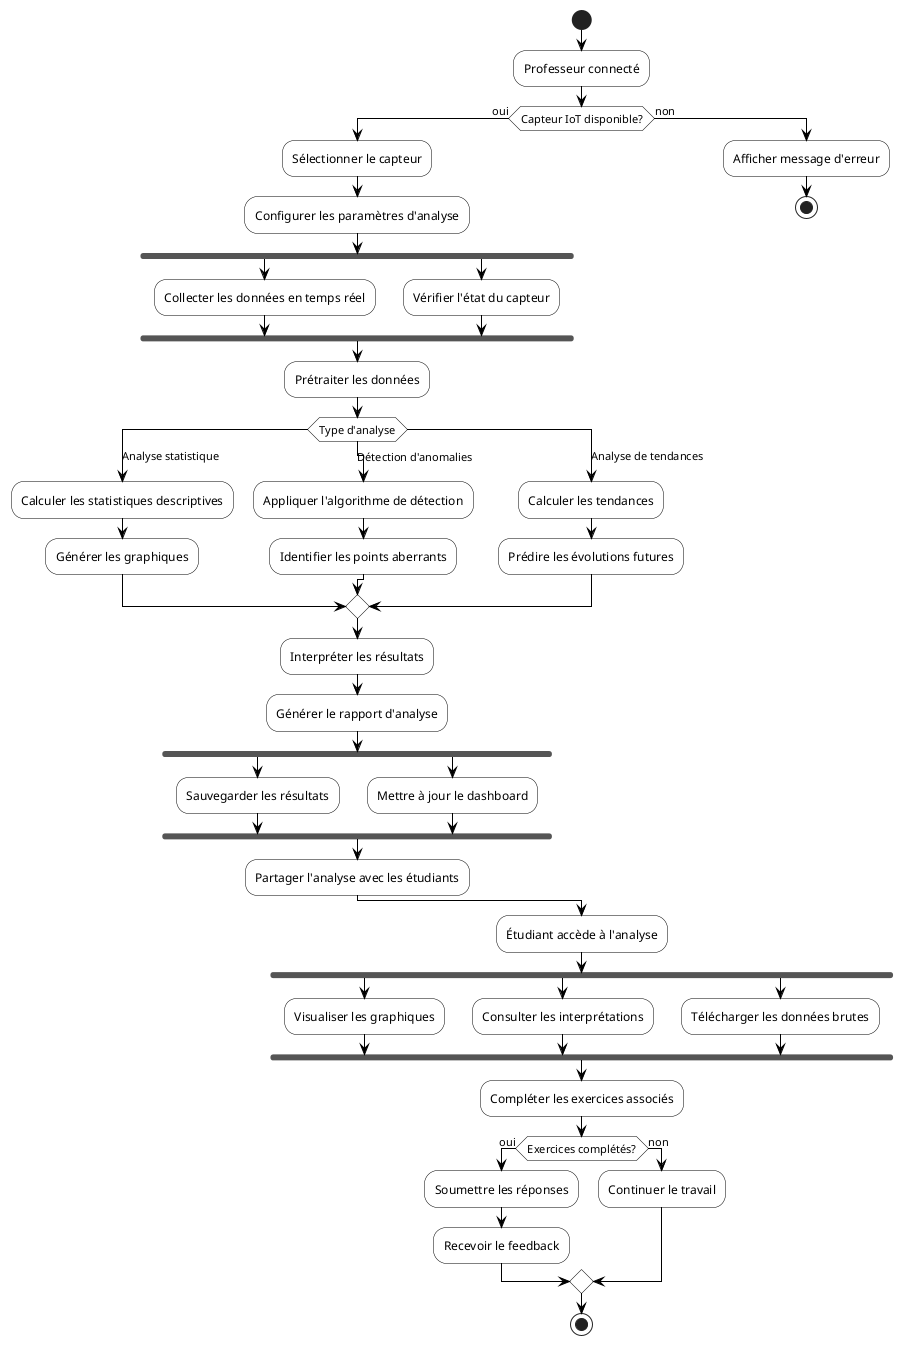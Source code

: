 @startuml IoT Data Analysis Process

' Style du diagramme
skinparam activity {
    BackgroundColor White
    BorderColor Black
    ArrowColor Black
}

start

:Professeur connecté;

if (Capteur IoT disponible?) then (oui)
    :Sélectionner le capteur;
    :Configurer les paramètres d'analyse;
    
    fork
        :Collecter les données en temps réel;
    fork again
        :Vérifier l'état du capteur;
    end fork
    
    :Prétraiter les données;
    
    switch (Type d'analyse)
    case (Analyse statistique)
        :Calculer les statistiques descriptives;
        :Générer les graphiques;
    case (Détection d'anomalies)
        :Appliquer l'algorithme de détection;
        :Identifier les points aberrants;
    case (Analyse de tendances)
        :Calculer les tendances;
        :Prédire les évolutions futures;
    endswitch
    
    :Interpréter les résultats;
    :Générer le rapport d'analyse;
    
    fork
        :Sauvegarder les résultats;
    fork again
        :Mettre à jour le dashboard;
    end fork
    
    :Partager l'analyse avec les étudiants;
    
else (non)
    :Afficher message d'erreur;
    stop
endif

:Étudiant accède à l'analyse;

fork
    :Visualiser les graphiques;
fork again
    :Consulter les interprétations;
fork again
    :Télécharger les données brutes;
end fork

:Compléter les exercices associés;

if (Exercices complétés?) then (oui)
    :Soumettre les réponses;
    :Recevoir le feedback;
else (non)
    :Continuer le travail;
endif

stop

@enduml 